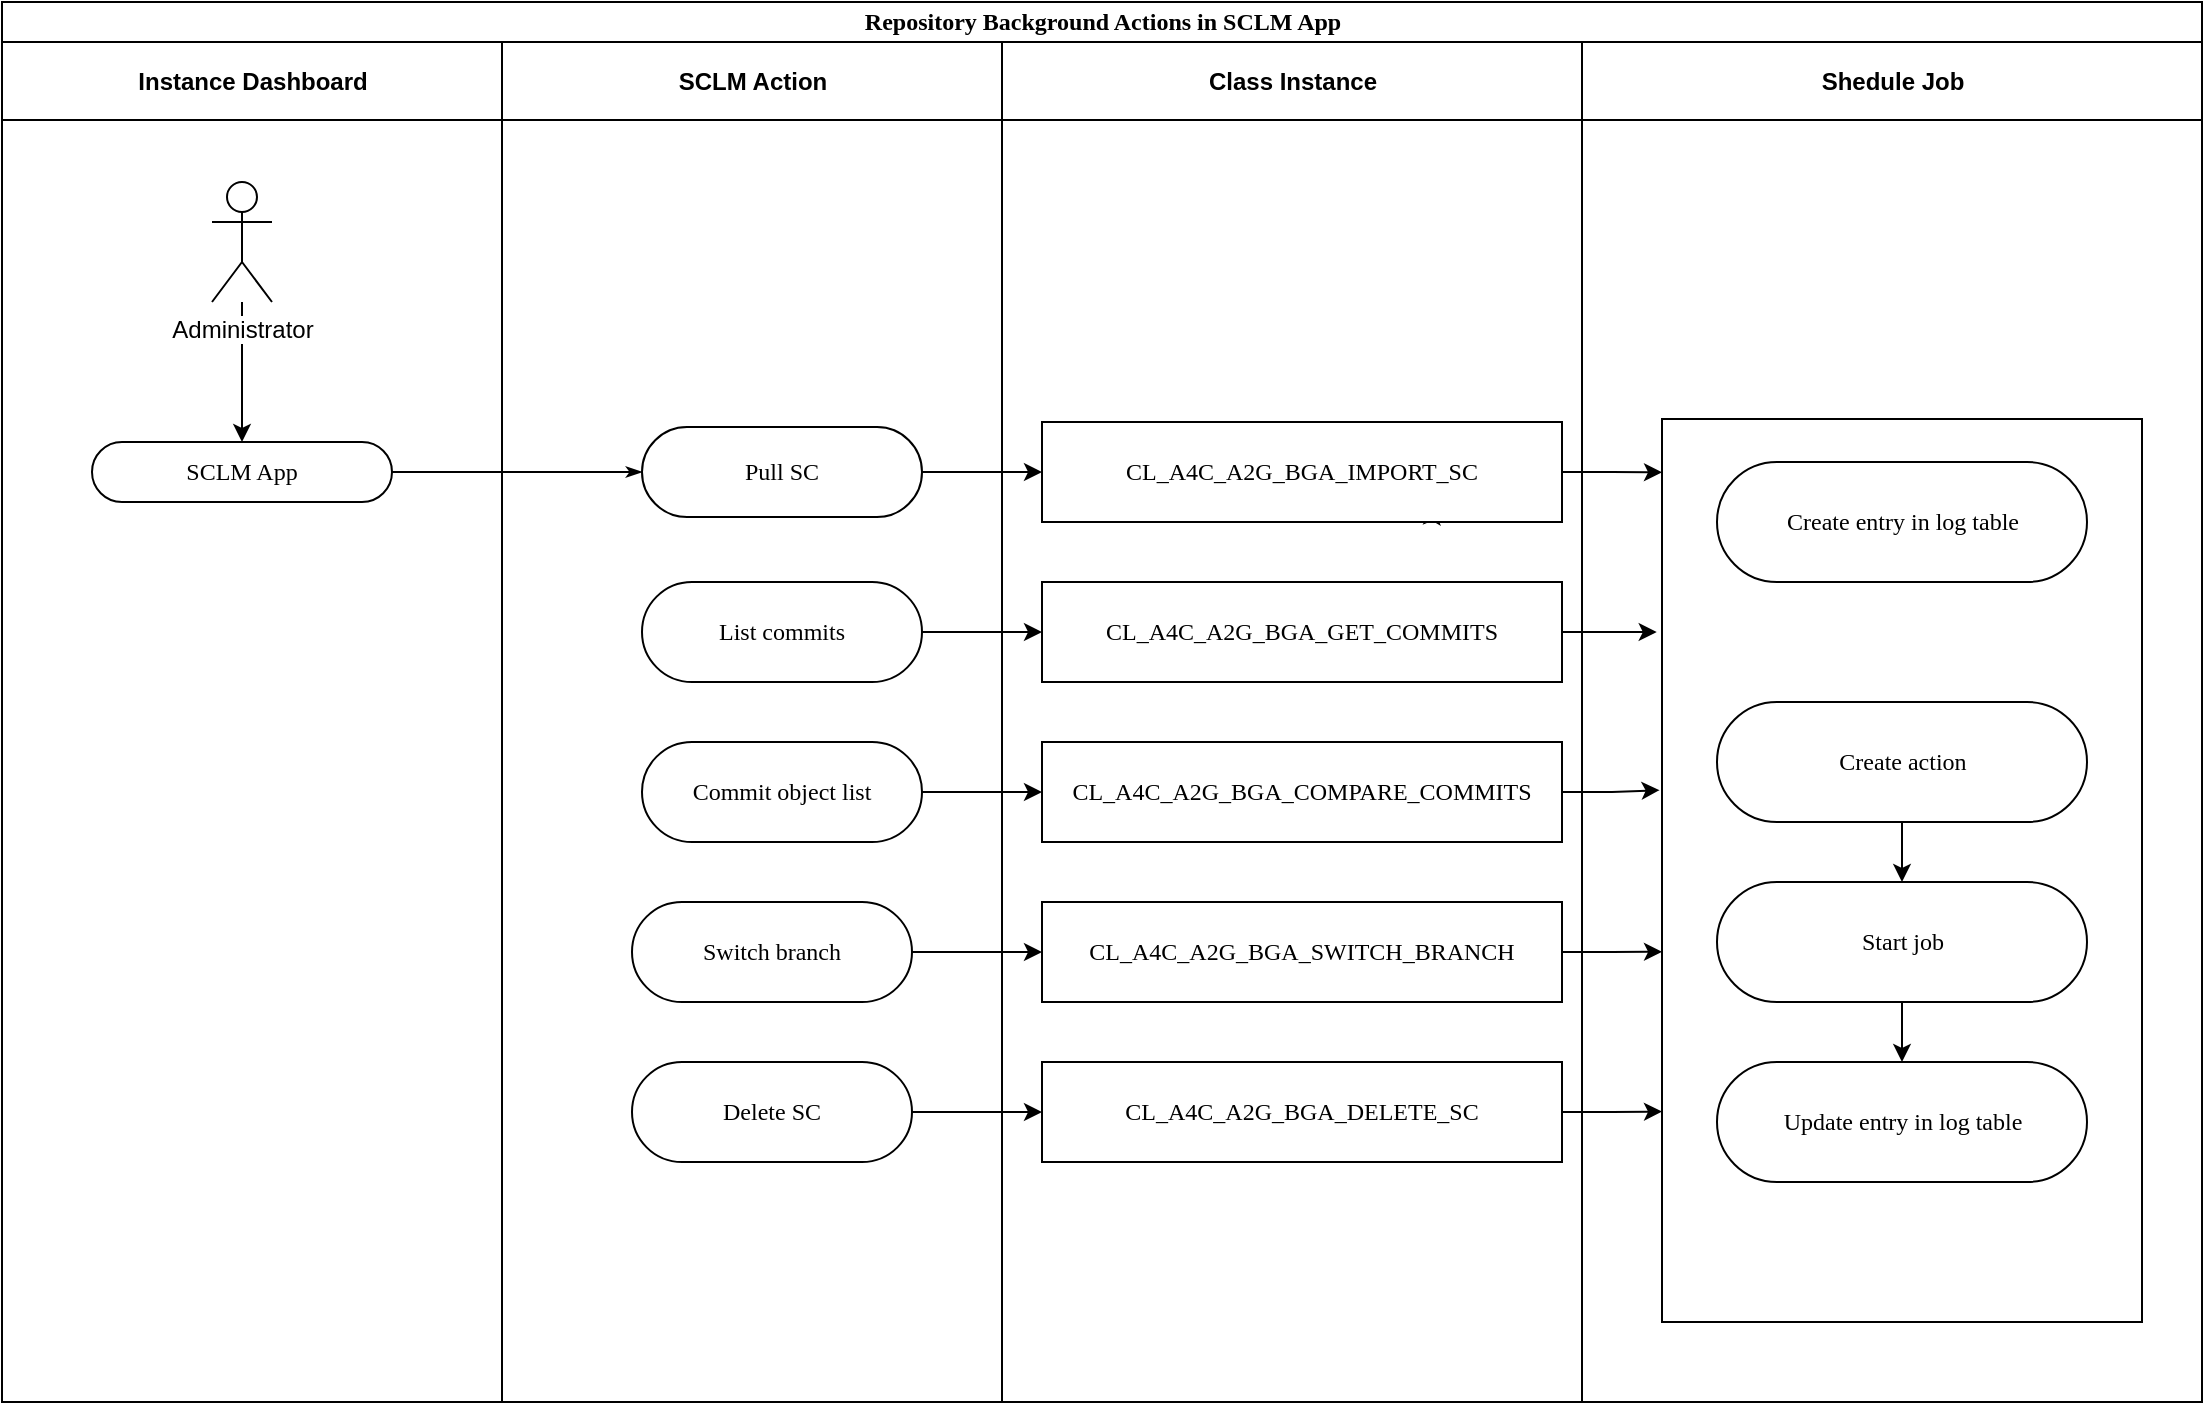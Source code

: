 <mxfile version="14.1.8" type="github">
  <diagram id="4wILREtH9ncnzC2ThN3B" name="Page-1">
    <mxGraphModel dx="1166" dy="721" grid="1" gridSize="10" guides="1" tooltips="1" connect="1" arrows="1" fold="1" page="1" pageScale="1" pageWidth="850" pageHeight="1100" math="0" shadow="0">
      <root>
        <mxCell id="0" />
        <mxCell id="1" parent="0" />
        <mxCell id="XASwXC1lrXOaXmksnacw-1" value="Repository Background Actions in SCLM App" style="swimlane;html=1;childLayout=stackLayout;startSize=20;rounded=0;shadow=0;comic=0;labelBackgroundColor=none;strokeWidth=1;fontFamily=Verdana;fontSize=12;align=center;" parent="1" vertex="1">
          <mxGeometry x="40" y="20" width="1100" height="700" as="geometry">
            <mxRectangle x="40" y="20" width="60" height="20" as="alternateBounds" />
          </mxGeometry>
        </mxCell>
        <mxCell id="XASwXC1lrXOaXmksnacw-2" value="Instance Dashboard" style="swimlane;html=1;startSize=39;" parent="XASwXC1lrXOaXmksnacw-1" vertex="1">
          <mxGeometry y="20" width="250" height="680" as="geometry" />
        </mxCell>
        <mxCell id="XASwXC1lrXOaXmksnacw-3" value="" style="edgeStyle=orthogonalEdgeStyle;rounded=0;orthogonalLoop=1;jettySize=auto;html=1;entryX=0.5;entryY=0;entryDx=0;entryDy=0;" parent="XASwXC1lrXOaXmksnacw-2" source="XASwXC1lrXOaXmksnacw-5" target="XASwXC1lrXOaXmksnacw-6" edge="1">
          <mxGeometry relative="1" as="geometry">
            <mxPoint x="120" y="180" as="targetPoint" />
          </mxGeometry>
        </mxCell>
        <mxCell id="XASwXC1lrXOaXmksnacw-5" value="Administrator" style="shape=umlActor;verticalLabelPosition=bottom;labelBackgroundColor=#ffffff;verticalAlign=top;html=1;outlineConnect=0;" parent="XASwXC1lrXOaXmksnacw-2" vertex="1">
          <mxGeometry x="105" y="70" width="30" height="60" as="geometry" />
        </mxCell>
        <mxCell id="XASwXC1lrXOaXmksnacw-6" value="SCLM App" style="rounded=1;whiteSpace=wrap;html=1;shadow=0;comic=0;labelBackgroundColor=none;strokeWidth=1;fontFamily=Verdana;fontSize=12;align=center;arcSize=50;" parent="XASwXC1lrXOaXmksnacw-2" vertex="1">
          <mxGeometry x="45" y="200" width="150" height="30" as="geometry" />
        </mxCell>
        <mxCell id="XASwXC1lrXOaXmksnacw-7" value="SCLM Action" style="swimlane;html=1;startSize=39;" parent="XASwXC1lrXOaXmksnacw-1" vertex="1">
          <mxGeometry x="250" y="20" width="250" height="680" as="geometry" />
        </mxCell>
        <mxCell id="XASwXC1lrXOaXmksnacw-8" value="Commit object list" style="rounded=1;whiteSpace=wrap;html=1;shadow=0;comic=0;labelBackgroundColor=none;strokeWidth=1;fontFamily=Verdana;fontSize=12;align=center;arcSize=50;" parent="XASwXC1lrXOaXmksnacw-7" vertex="1">
          <mxGeometry x="70" y="350" width="140" height="50" as="geometry" />
        </mxCell>
        <mxCell id="XASwXC1lrXOaXmksnacw-9" value="Pull SC" style="rounded=1;whiteSpace=wrap;html=1;shadow=0;comic=0;labelBackgroundColor=none;strokeWidth=1;fontFamily=Verdana;fontSize=12;align=center;arcSize=50;" parent="XASwXC1lrXOaXmksnacw-7" vertex="1">
          <mxGeometry x="70" y="192.5" width="140" height="45" as="geometry" />
        </mxCell>
        <mxCell id="XASwXC1lrXOaXmksnacw-10" value="List commits" style="rounded=1;whiteSpace=wrap;html=1;shadow=0;comic=0;labelBackgroundColor=none;strokeWidth=1;fontFamily=Verdana;fontSize=12;align=center;arcSize=50;" parent="XASwXC1lrXOaXmksnacw-7" vertex="1">
          <mxGeometry x="70" y="270" width="140" height="50" as="geometry" />
        </mxCell>
        <mxCell id="XASwXC1lrXOaXmksnacw-11" value="Switch branch" style="rounded=1;whiteSpace=wrap;html=1;shadow=0;comic=0;labelBackgroundColor=none;strokeWidth=1;fontFamily=Verdana;fontSize=12;align=center;arcSize=50;" parent="XASwXC1lrXOaXmksnacw-7" vertex="1">
          <mxGeometry x="65" y="430" width="140" height="50" as="geometry" />
        </mxCell>
        <mxCell id="XASwXC1lrXOaXmksnacw-12" value="Delete SC" style="rounded=1;whiteSpace=wrap;html=1;shadow=0;comic=0;labelBackgroundColor=none;strokeWidth=1;fontFamily=Verdana;fontSize=12;align=center;arcSize=50;" parent="XASwXC1lrXOaXmksnacw-7" vertex="1">
          <mxGeometry x="65" y="510" width="140" height="50" as="geometry" />
        </mxCell>
        <mxCell id="XASwXC1lrXOaXmksnacw-14" value="Class Instance" style="swimlane;html=1;startSize=39;" parent="XASwXC1lrXOaXmksnacw-1" vertex="1">
          <mxGeometry x="500" y="20" width="290" height="680" as="geometry" />
        </mxCell>
        <mxCell id="XASwXC1lrXOaXmksnacw-15" style="edgeStyle=orthogonalEdgeStyle;rounded=0;orthogonalLoop=1;jettySize=auto;html=1;exitX=0.75;exitY=1;exitDx=0;exitDy=0;entryX=0.752;entryY=0.85;entryDx=0;entryDy=0;entryPerimeter=0;" parent="XASwXC1lrXOaXmksnacw-14" source="XASwXC1lrXOaXmksnacw-19" target="XASwXC1lrXOaXmksnacw-19" edge="1">
          <mxGeometry relative="1" as="geometry" />
        </mxCell>
        <mxCell id="XASwXC1lrXOaXmksnacw-16" value="CL_A4C_A2G_BGA_DELETE_SC" style="rounded=0;whiteSpace=wrap;html=1;shadow=0;comic=0;labelBackgroundColor=none;strokeWidth=1;fontFamily=Verdana;fontSize=12;align=center;arcSize=50;" parent="XASwXC1lrXOaXmksnacw-14" vertex="1">
          <mxGeometry x="20" y="510" width="260" height="50" as="geometry" />
        </mxCell>
        <mxCell id="XASwXC1lrXOaXmksnacw-17" value="CL_A4C_A2G_BGA_GET_COMMITS" style="rounded=0;whiteSpace=wrap;html=1;shadow=0;comic=0;labelBackgroundColor=none;strokeWidth=1;fontFamily=Verdana;fontSize=12;align=center;arcSize=50;" parent="XASwXC1lrXOaXmksnacw-14" vertex="1">
          <mxGeometry x="20" y="270" width="260" height="50" as="geometry" />
        </mxCell>
        <mxCell id="XASwXC1lrXOaXmksnacw-18" value="CL_A4C_A2G_BGA_COMPARE_COMMITS" style="rounded=0;whiteSpace=wrap;html=1;shadow=0;comic=0;labelBackgroundColor=none;strokeWidth=1;fontFamily=Verdana;fontSize=12;align=center;arcSize=50;" parent="XASwXC1lrXOaXmksnacw-14" vertex="1">
          <mxGeometry x="20" y="350" width="260" height="50" as="geometry" />
        </mxCell>
        <mxCell id="XASwXC1lrXOaXmksnacw-19" value="CL_A4C_A2G_BGA_IMPORT_SC" style="rounded=0;whiteSpace=wrap;html=1;shadow=0;comic=0;labelBackgroundColor=none;strokeWidth=1;fontFamily=Verdana;fontSize=12;align=center;arcSize=50;" parent="XASwXC1lrXOaXmksnacw-14" vertex="1">
          <mxGeometry x="20" y="190" width="260" height="50" as="geometry" />
        </mxCell>
        <mxCell id="XASwXC1lrXOaXmksnacw-20" value="CL_A4C_A2G_BGA_SWITCH_BRANCH" style="rounded=0;whiteSpace=wrap;html=1;shadow=0;comic=0;labelBackgroundColor=none;strokeWidth=1;fontFamily=Verdana;fontSize=12;align=center;arcSize=50;" parent="XASwXC1lrXOaXmksnacw-14" vertex="1">
          <mxGeometry x="20" y="430" width="260" height="50" as="geometry" />
        </mxCell>
        <mxCell id="XASwXC1lrXOaXmksnacw-22" style="edgeStyle=none;rounded=0;html=1;labelBackgroundColor=none;startArrow=none;startFill=0;startSize=5;endArrow=classicThin;endFill=1;endSize=5;jettySize=auto;orthogonalLoop=1;strokeWidth=1;fontFamily=Verdana;fontSize=12;entryX=0;entryY=0.5;entryDx=0;entryDy=0;" parent="XASwXC1lrXOaXmksnacw-1" source="XASwXC1lrXOaXmksnacw-6" target="XASwXC1lrXOaXmksnacw-9" edge="1">
          <mxGeometry relative="1" as="geometry">
            <mxPoint x="300" y="220" as="targetPoint" />
            <Array as="points" />
          </mxGeometry>
        </mxCell>
        <mxCell id="XASwXC1lrXOaXmksnacw-39" style="edgeStyle=orthogonalEdgeStyle;rounded=0;orthogonalLoop=1;jettySize=auto;html=1;exitX=1;exitY=0.5;exitDx=0;exitDy=0;entryX=0;entryY=0.5;entryDx=0;entryDy=0;" parent="XASwXC1lrXOaXmksnacw-1" source="XASwXC1lrXOaXmksnacw-9" target="XASwXC1lrXOaXmksnacw-19" edge="1">
          <mxGeometry relative="1" as="geometry" />
        </mxCell>
        <mxCell id="XASwXC1lrXOaXmksnacw-40" style="edgeStyle=orthogonalEdgeStyle;rounded=0;orthogonalLoop=1;jettySize=auto;html=1;exitX=1;exitY=0.5;exitDx=0;exitDy=0;entryX=0;entryY=0.5;entryDx=0;entryDy=0;" parent="XASwXC1lrXOaXmksnacw-1" source="XASwXC1lrXOaXmksnacw-10" target="XASwXC1lrXOaXmksnacw-17" edge="1">
          <mxGeometry relative="1" as="geometry" />
        </mxCell>
        <mxCell id="XASwXC1lrXOaXmksnacw-41" style="edgeStyle=orthogonalEdgeStyle;rounded=0;orthogonalLoop=1;jettySize=auto;html=1;exitX=1;exitY=0.5;exitDx=0;exitDy=0;entryX=0;entryY=0.5;entryDx=0;entryDy=0;" parent="XASwXC1lrXOaXmksnacw-1" source="XASwXC1lrXOaXmksnacw-8" target="XASwXC1lrXOaXmksnacw-18" edge="1">
          <mxGeometry relative="1" as="geometry" />
        </mxCell>
        <mxCell id="XASwXC1lrXOaXmksnacw-42" style="edgeStyle=orthogonalEdgeStyle;rounded=0;orthogonalLoop=1;jettySize=auto;html=1;exitX=1;exitY=0.5;exitDx=0;exitDy=0;entryX=0;entryY=0.5;entryDx=0;entryDy=0;" parent="XASwXC1lrXOaXmksnacw-1" source="XASwXC1lrXOaXmksnacw-11" target="XASwXC1lrXOaXmksnacw-20" edge="1">
          <mxGeometry relative="1" as="geometry" />
        </mxCell>
        <mxCell id="XASwXC1lrXOaXmksnacw-43" style="edgeStyle=orthogonalEdgeStyle;rounded=0;orthogonalLoop=1;jettySize=auto;html=1;exitX=1;exitY=0.5;exitDx=0;exitDy=0;" parent="XASwXC1lrXOaXmksnacw-1" source="XASwXC1lrXOaXmksnacw-12" target="XASwXC1lrXOaXmksnacw-16" edge="1">
          <mxGeometry relative="1" as="geometry" />
        </mxCell>
        <mxCell id="XASwXC1lrXOaXmksnacw-23" value="Shedule Job" style="swimlane;html=1;startSize=39;" parent="XASwXC1lrXOaXmksnacw-1" vertex="1">
          <mxGeometry x="790" y="20" width="310" height="680" as="geometry" />
        </mxCell>
        <mxCell id="XASwXC1lrXOaXmksnacw-68" value="" style="rounded=0;whiteSpace=wrap;html=1;" parent="XASwXC1lrXOaXmksnacw-23" vertex="1">
          <mxGeometry x="40" y="188.5" width="240" height="451.5" as="geometry" />
        </mxCell>
        <mxCell id="XASwXC1lrXOaXmksnacw-48" value="Create entry in log table" style="rounded=1;whiteSpace=wrap;html=1;shadow=0;comic=0;labelBackgroundColor=none;strokeWidth=1;fontFamily=Verdana;fontSize=12;align=center;arcSize=50;" parent="XASwXC1lrXOaXmksnacw-23" vertex="1">
          <mxGeometry x="67.5" y="210" width="185" height="60" as="geometry" />
        </mxCell>
        <mxCell id="UkTTOMlx8ckA-x1YVDBG-16" style="edgeStyle=orthogonalEdgeStyle;rounded=0;orthogonalLoop=1;jettySize=auto;html=1;exitX=0.5;exitY=1;exitDx=0;exitDy=0;entryX=0.5;entryY=0;entryDx=0;entryDy=0;" parent="XASwXC1lrXOaXmksnacw-23" source="UkTTOMlx8ckA-x1YVDBG-11" target="UkTTOMlx8ckA-x1YVDBG-12" edge="1">
          <mxGeometry relative="1" as="geometry" />
        </mxCell>
        <mxCell id="UkTTOMlx8ckA-x1YVDBG-11" value="Create action" style="rounded=1;whiteSpace=wrap;html=1;shadow=0;comic=0;labelBackgroundColor=none;strokeWidth=1;fontFamily=Verdana;fontSize=12;align=center;arcSize=50;" parent="XASwXC1lrXOaXmksnacw-23" vertex="1">
          <mxGeometry x="67.5" y="330" width="185" height="60" as="geometry" />
        </mxCell>
        <mxCell id="UkTTOMlx8ckA-x1YVDBG-17" style="edgeStyle=orthogonalEdgeStyle;rounded=0;orthogonalLoop=1;jettySize=auto;html=1;exitX=0.5;exitY=1;exitDx=0;exitDy=0;entryX=0.5;entryY=0;entryDx=0;entryDy=0;" parent="XASwXC1lrXOaXmksnacw-23" source="UkTTOMlx8ckA-x1YVDBG-12" target="UkTTOMlx8ckA-x1YVDBG-13" edge="1">
          <mxGeometry relative="1" as="geometry" />
        </mxCell>
        <mxCell id="UkTTOMlx8ckA-x1YVDBG-12" value="Start job" style="rounded=1;whiteSpace=wrap;html=1;shadow=0;comic=0;labelBackgroundColor=none;strokeWidth=1;fontFamily=Verdana;fontSize=12;align=center;arcSize=50;" parent="XASwXC1lrXOaXmksnacw-23" vertex="1">
          <mxGeometry x="67.5" y="420" width="185" height="60" as="geometry" />
        </mxCell>
        <mxCell id="UkTTOMlx8ckA-x1YVDBG-13" value="Update entry in log table" style="rounded=1;whiteSpace=wrap;html=1;shadow=0;comic=0;labelBackgroundColor=none;strokeWidth=1;fontFamily=Verdana;fontSize=12;align=center;arcSize=50;" parent="XASwXC1lrXOaXmksnacw-23" vertex="1">
          <mxGeometry x="67.5" y="510" width="185" height="60" as="geometry" />
        </mxCell>
        <mxCell id="UkTTOMlx8ckA-x1YVDBG-2" style="edgeStyle=orthogonalEdgeStyle;rounded=0;orthogonalLoop=1;jettySize=auto;html=1;exitX=1;exitY=0.5;exitDx=0;exitDy=0;entryX=0;entryY=0.059;entryDx=0;entryDy=0;entryPerimeter=0;" parent="XASwXC1lrXOaXmksnacw-1" source="XASwXC1lrXOaXmksnacw-19" target="XASwXC1lrXOaXmksnacw-68" edge="1">
          <mxGeometry relative="1" as="geometry" />
        </mxCell>
        <mxCell id="UkTTOMlx8ckA-x1YVDBG-3" style="edgeStyle=orthogonalEdgeStyle;rounded=0;orthogonalLoop=1;jettySize=auto;html=1;exitX=1;exitY=0.5;exitDx=0;exitDy=0;entryX=-0.011;entryY=0.236;entryDx=0;entryDy=0;entryPerimeter=0;" parent="XASwXC1lrXOaXmksnacw-1" source="XASwXC1lrXOaXmksnacw-17" target="XASwXC1lrXOaXmksnacw-68" edge="1">
          <mxGeometry relative="1" as="geometry">
            <mxPoint x="850" y="315" as="targetPoint" />
          </mxGeometry>
        </mxCell>
        <mxCell id="UkTTOMlx8ckA-x1YVDBG-4" style="edgeStyle=orthogonalEdgeStyle;rounded=0;orthogonalLoop=1;jettySize=auto;html=1;exitX=1;exitY=0.5;exitDx=0;exitDy=0;entryX=-0.005;entryY=0.411;entryDx=0;entryDy=0;entryPerimeter=0;" parent="XASwXC1lrXOaXmksnacw-1" source="XASwXC1lrXOaXmksnacw-18" target="XASwXC1lrXOaXmksnacw-68" edge="1">
          <mxGeometry relative="1" as="geometry" />
        </mxCell>
        <mxCell id="UkTTOMlx8ckA-x1YVDBG-5" style="edgeStyle=orthogonalEdgeStyle;rounded=0;orthogonalLoop=1;jettySize=auto;html=1;exitX=1;exitY=0.5;exitDx=0;exitDy=0;entryX=0;entryY=0.59;entryDx=0;entryDy=0;entryPerimeter=0;" parent="XASwXC1lrXOaXmksnacw-1" source="XASwXC1lrXOaXmksnacw-20" target="XASwXC1lrXOaXmksnacw-68" edge="1">
          <mxGeometry relative="1" as="geometry" />
        </mxCell>
        <mxCell id="UkTTOMlx8ckA-x1YVDBG-6" style="edgeStyle=orthogonalEdgeStyle;rounded=0;orthogonalLoop=1;jettySize=auto;html=1;exitX=1;exitY=0.5;exitDx=0;exitDy=0;entryX=0;entryY=0.767;entryDx=0;entryDy=0;entryPerimeter=0;" parent="XASwXC1lrXOaXmksnacw-1" source="XASwXC1lrXOaXmksnacw-16" target="XASwXC1lrXOaXmksnacw-68" edge="1">
          <mxGeometry relative="1" as="geometry" />
        </mxCell>
      </root>
    </mxGraphModel>
  </diagram>
</mxfile>
